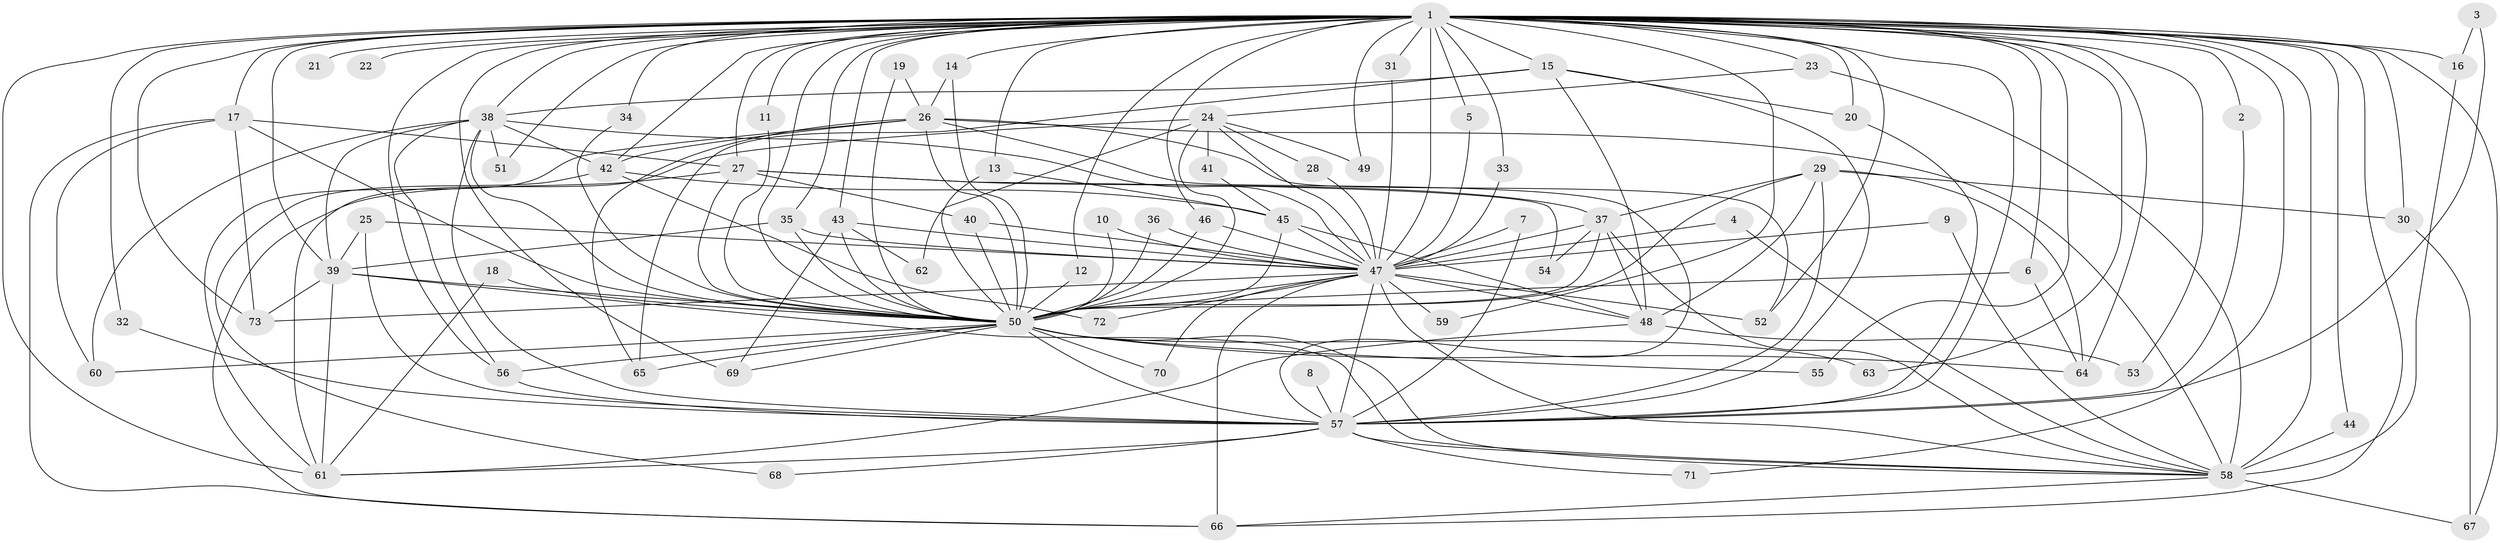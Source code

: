 // original degree distribution, {25: 0.00684931506849315, 20: 0.00684931506849315, 30: 0.00684931506849315, 19: 0.00684931506849315, 14: 0.00684931506849315, 17: 0.00684931506849315, 37: 0.00684931506849315, 23: 0.00684931506849315, 26: 0.00684931506849315, 31: 0.00684931506849315, 3: 0.2465753424657534, 9: 0.0136986301369863, 2: 0.5136986301369864, 6: 0.00684931506849315, 4: 0.08904109589041095, 8: 0.02054794520547945, 7: 0.0136986301369863, 5: 0.0273972602739726}
// Generated by graph-tools (version 1.1) at 2025/49/03/09/25 03:49:44]
// undirected, 73 vertices, 186 edges
graph export_dot {
graph [start="1"]
  node [color=gray90,style=filled];
  1;
  2;
  3;
  4;
  5;
  6;
  7;
  8;
  9;
  10;
  11;
  12;
  13;
  14;
  15;
  16;
  17;
  18;
  19;
  20;
  21;
  22;
  23;
  24;
  25;
  26;
  27;
  28;
  29;
  30;
  31;
  32;
  33;
  34;
  35;
  36;
  37;
  38;
  39;
  40;
  41;
  42;
  43;
  44;
  45;
  46;
  47;
  48;
  49;
  50;
  51;
  52;
  53;
  54;
  55;
  56;
  57;
  58;
  59;
  60;
  61;
  62;
  63;
  64;
  65;
  66;
  67;
  68;
  69;
  70;
  71;
  72;
  73;
  1 -- 2 [weight=1.0];
  1 -- 5 [weight=1.0];
  1 -- 6 [weight=1.0];
  1 -- 11 [weight=1.0];
  1 -- 12 [weight=1.0];
  1 -- 13 [weight=1.0];
  1 -- 14 [weight=1.0];
  1 -- 15 [weight=3.0];
  1 -- 16 [weight=2.0];
  1 -- 17 [weight=2.0];
  1 -- 20 [weight=1.0];
  1 -- 21 [weight=2.0];
  1 -- 22 [weight=1.0];
  1 -- 23 [weight=1.0];
  1 -- 27 [weight=1.0];
  1 -- 30 [weight=1.0];
  1 -- 31 [weight=2.0];
  1 -- 32 [weight=1.0];
  1 -- 33 [weight=1.0];
  1 -- 34 [weight=1.0];
  1 -- 35 [weight=1.0];
  1 -- 38 [weight=1.0];
  1 -- 39 [weight=1.0];
  1 -- 42 [weight=1.0];
  1 -- 43 [weight=1.0];
  1 -- 44 [weight=1.0];
  1 -- 46 [weight=1.0];
  1 -- 47 [weight=8.0];
  1 -- 49 [weight=1.0];
  1 -- 50 [weight=8.0];
  1 -- 51 [weight=1.0];
  1 -- 52 [weight=1.0];
  1 -- 53 [weight=1.0];
  1 -- 55 [weight=1.0];
  1 -- 56 [weight=1.0];
  1 -- 57 [weight=4.0];
  1 -- 58 [weight=6.0];
  1 -- 59 [weight=1.0];
  1 -- 61 [weight=1.0];
  1 -- 63 [weight=1.0];
  1 -- 64 [weight=1.0];
  1 -- 66 [weight=1.0];
  1 -- 67 [weight=1.0];
  1 -- 69 [weight=2.0];
  1 -- 71 [weight=1.0];
  1 -- 73 [weight=1.0];
  2 -- 57 [weight=1.0];
  3 -- 16 [weight=1.0];
  3 -- 57 [weight=1.0];
  4 -- 47 [weight=1.0];
  4 -- 58 [weight=1.0];
  5 -- 47 [weight=1.0];
  6 -- 50 [weight=1.0];
  6 -- 64 [weight=1.0];
  7 -- 47 [weight=1.0];
  7 -- 57 [weight=1.0];
  8 -- 57 [weight=1.0];
  9 -- 47 [weight=1.0];
  9 -- 58 [weight=1.0];
  10 -- 47 [weight=1.0];
  10 -- 50 [weight=1.0];
  11 -- 50 [weight=1.0];
  12 -- 50 [weight=1.0];
  13 -- 45 [weight=1.0];
  13 -- 50 [weight=1.0];
  14 -- 26 [weight=1.0];
  14 -- 50 [weight=1.0];
  15 -- 20 [weight=1.0];
  15 -- 38 [weight=1.0];
  15 -- 48 [weight=2.0];
  15 -- 57 [weight=1.0];
  15 -- 65 [weight=1.0];
  16 -- 58 [weight=1.0];
  17 -- 27 [weight=1.0];
  17 -- 50 [weight=1.0];
  17 -- 60 [weight=1.0];
  17 -- 66 [weight=1.0];
  17 -- 73 [weight=1.0];
  18 -- 50 [weight=1.0];
  18 -- 61 [weight=1.0];
  19 -- 26 [weight=1.0];
  19 -- 50 [weight=1.0];
  20 -- 57 [weight=1.0];
  23 -- 24 [weight=1.0];
  23 -- 58 [weight=1.0];
  24 -- 28 [weight=1.0];
  24 -- 41 [weight=1.0];
  24 -- 47 [weight=1.0];
  24 -- 49 [weight=1.0];
  24 -- 50 [weight=2.0];
  24 -- 61 [weight=1.0];
  24 -- 62 [weight=1.0];
  25 -- 39 [weight=1.0];
  25 -- 47 [weight=1.0];
  25 -- 57 [weight=1.0];
  26 -- 42 [weight=1.0];
  26 -- 50 [weight=1.0];
  26 -- 52 [weight=1.0];
  26 -- 57 [weight=1.0];
  26 -- 58 [weight=2.0];
  26 -- 61 [weight=1.0];
  26 -- 65 [weight=1.0];
  27 -- 37 [weight=1.0];
  27 -- 40 [weight=1.0];
  27 -- 50 [weight=3.0];
  27 -- 54 [weight=1.0];
  27 -- 66 [weight=1.0];
  28 -- 47 [weight=1.0];
  29 -- 30 [weight=1.0];
  29 -- 37 [weight=1.0];
  29 -- 48 [weight=1.0];
  29 -- 50 [weight=1.0];
  29 -- 57 [weight=1.0];
  29 -- 64 [weight=1.0];
  30 -- 67 [weight=1.0];
  31 -- 47 [weight=1.0];
  32 -- 57 [weight=1.0];
  33 -- 47 [weight=1.0];
  34 -- 50 [weight=1.0];
  35 -- 39 [weight=1.0];
  35 -- 47 [weight=1.0];
  35 -- 50 [weight=1.0];
  36 -- 47 [weight=1.0];
  36 -- 50 [weight=1.0];
  37 -- 47 [weight=1.0];
  37 -- 48 [weight=1.0];
  37 -- 50 [weight=2.0];
  37 -- 54 [weight=1.0];
  37 -- 58 [weight=1.0];
  38 -- 39 [weight=2.0];
  38 -- 42 [weight=1.0];
  38 -- 47 [weight=2.0];
  38 -- 50 [weight=1.0];
  38 -- 51 [weight=1.0];
  38 -- 56 [weight=1.0];
  38 -- 57 [weight=1.0];
  38 -- 60 [weight=1.0];
  39 -- 50 [weight=1.0];
  39 -- 58 [weight=1.0];
  39 -- 61 [weight=1.0];
  39 -- 73 [weight=1.0];
  40 -- 47 [weight=1.0];
  40 -- 50 [weight=1.0];
  41 -- 45 [weight=1.0];
  42 -- 45 [weight=1.0];
  42 -- 68 [weight=1.0];
  42 -- 72 [weight=1.0];
  43 -- 47 [weight=3.0];
  43 -- 50 [weight=1.0];
  43 -- 62 [weight=1.0];
  43 -- 69 [weight=1.0];
  44 -- 58 [weight=1.0];
  45 -- 47 [weight=1.0];
  45 -- 48 [weight=1.0];
  45 -- 50 [weight=1.0];
  46 -- 47 [weight=1.0];
  46 -- 50 [weight=1.0];
  47 -- 48 [weight=1.0];
  47 -- 50 [weight=4.0];
  47 -- 52 [weight=1.0];
  47 -- 57 [weight=3.0];
  47 -- 58 [weight=2.0];
  47 -- 59 [weight=1.0];
  47 -- 66 [weight=1.0];
  47 -- 70 [weight=1.0];
  47 -- 72 [weight=1.0];
  47 -- 73 [weight=1.0];
  48 -- 53 [weight=1.0];
  48 -- 61 [weight=1.0];
  50 -- 55 [weight=3.0];
  50 -- 56 [weight=1.0];
  50 -- 57 [weight=2.0];
  50 -- 58 [weight=2.0];
  50 -- 60 [weight=1.0];
  50 -- 63 [weight=1.0];
  50 -- 64 [weight=1.0];
  50 -- 65 [weight=1.0];
  50 -- 69 [weight=1.0];
  50 -- 70 [weight=1.0];
  56 -- 57 [weight=1.0];
  57 -- 58 [weight=1.0];
  57 -- 61 [weight=1.0];
  57 -- 68 [weight=1.0];
  57 -- 71 [weight=1.0];
  58 -- 66 [weight=1.0];
  58 -- 67 [weight=1.0];
}
